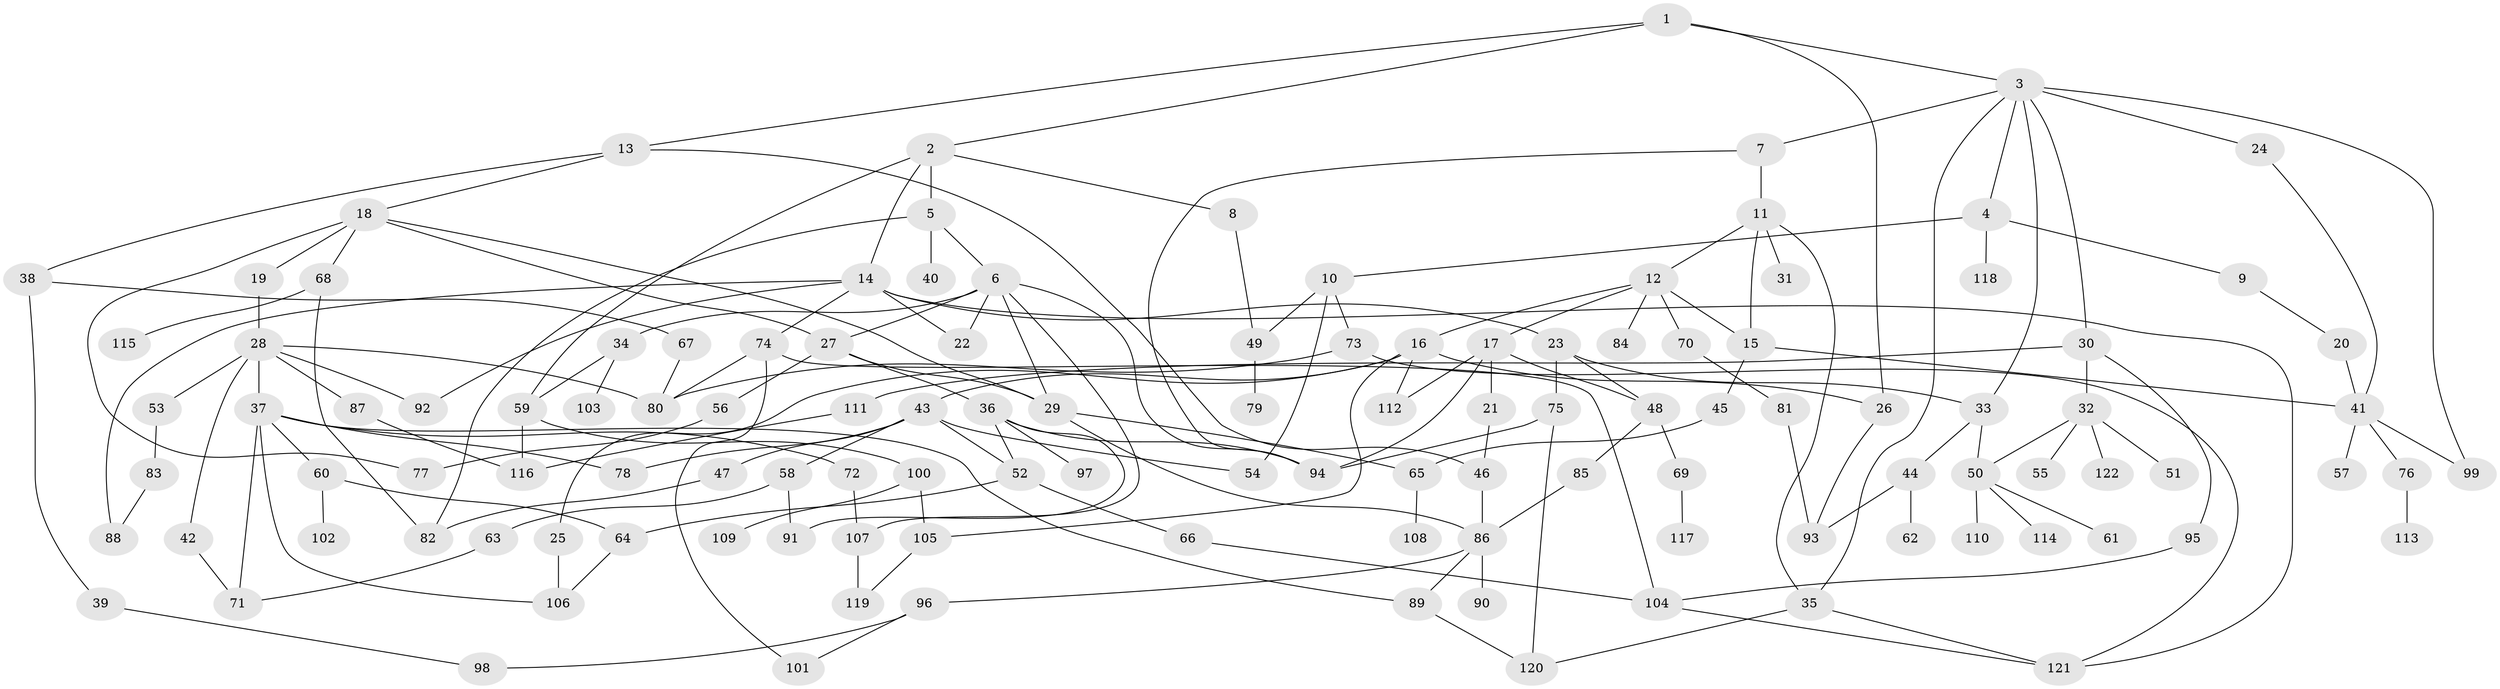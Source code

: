 // coarse degree distribution, {4: 0.2459016393442623, 6: 0.08196721311475409, 10: 0.01639344262295082, 3: 0.13114754098360656, 9: 0.03278688524590164, 2: 0.22950819672131148, 5: 0.08196721311475409, 8: 0.03278688524590164, 1: 0.14754098360655737}
// Generated by graph-tools (version 1.1) at 2025/48/03/04/25 22:48:38]
// undirected, 122 vertices, 179 edges
graph export_dot {
  node [color=gray90,style=filled];
  1;
  2;
  3;
  4;
  5;
  6;
  7;
  8;
  9;
  10;
  11;
  12;
  13;
  14;
  15;
  16;
  17;
  18;
  19;
  20;
  21;
  22;
  23;
  24;
  25;
  26;
  27;
  28;
  29;
  30;
  31;
  32;
  33;
  34;
  35;
  36;
  37;
  38;
  39;
  40;
  41;
  42;
  43;
  44;
  45;
  46;
  47;
  48;
  49;
  50;
  51;
  52;
  53;
  54;
  55;
  56;
  57;
  58;
  59;
  60;
  61;
  62;
  63;
  64;
  65;
  66;
  67;
  68;
  69;
  70;
  71;
  72;
  73;
  74;
  75;
  76;
  77;
  78;
  79;
  80;
  81;
  82;
  83;
  84;
  85;
  86;
  87;
  88;
  89;
  90;
  91;
  92;
  93;
  94;
  95;
  96;
  97;
  98;
  99;
  100;
  101;
  102;
  103;
  104;
  105;
  106;
  107;
  108;
  109;
  110;
  111;
  112;
  113;
  114;
  115;
  116;
  117;
  118;
  119;
  120;
  121;
  122;
  1 -- 2;
  1 -- 3;
  1 -- 13;
  1 -- 26;
  2 -- 5;
  2 -- 8;
  2 -- 14;
  2 -- 59;
  3 -- 4;
  3 -- 7;
  3 -- 24;
  3 -- 30;
  3 -- 99;
  3 -- 33;
  3 -- 35;
  4 -- 9;
  4 -- 10;
  4 -- 118;
  5 -- 6;
  5 -- 40;
  5 -- 82;
  6 -- 27;
  6 -- 34;
  6 -- 29;
  6 -- 107;
  6 -- 94;
  6 -- 22;
  7 -- 11;
  7 -- 94;
  8 -- 49;
  9 -- 20;
  10 -- 73;
  10 -- 54;
  10 -- 49;
  11 -- 12;
  11 -- 15;
  11 -- 31;
  11 -- 35;
  12 -- 16;
  12 -- 17;
  12 -- 70;
  12 -- 84;
  12 -- 15;
  13 -- 18;
  13 -- 38;
  13 -- 46;
  14 -- 22;
  14 -- 23;
  14 -- 74;
  14 -- 88;
  14 -- 92;
  14 -- 121;
  15 -- 45;
  15 -- 41;
  16 -- 25;
  16 -- 26;
  16 -- 43;
  16 -- 105;
  16 -- 112;
  17 -- 21;
  17 -- 48;
  17 -- 112;
  17 -- 94;
  18 -- 19;
  18 -- 68;
  18 -- 77;
  18 -- 29;
  18 -- 27;
  19 -- 28;
  20 -- 41;
  21 -- 46;
  23 -- 33;
  23 -- 75;
  23 -- 48;
  24 -- 41;
  25 -- 106;
  26 -- 93;
  27 -- 29;
  27 -- 36;
  27 -- 56;
  28 -- 37;
  28 -- 42;
  28 -- 53;
  28 -- 80;
  28 -- 87;
  28 -- 92;
  29 -- 65;
  29 -- 86;
  30 -- 32;
  30 -- 95;
  30 -- 111;
  32 -- 51;
  32 -- 55;
  32 -- 122;
  32 -- 50;
  33 -- 44;
  33 -- 50;
  34 -- 59;
  34 -- 103;
  35 -- 120;
  35 -- 121;
  36 -- 52;
  36 -- 94;
  36 -- 97;
  36 -- 91;
  37 -- 60;
  37 -- 72;
  37 -- 78;
  37 -- 89;
  37 -- 106;
  37 -- 71;
  38 -- 39;
  38 -- 67;
  39 -- 98;
  41 -- 57;
  41 -- 76;
  41 -- 99;
  42 -- 71;
  43 -- 47;
  43 -- 54;
  43 -- 58;
  43 -- 78;
  43 -- 52;
  44 -- 62;
  44 -- 93;
  45 -- 65;
  46 -- 86;
  47 -- 82;
  48 -- 69;
  48 -- 85;
  49 -- 79;
  50 -- 61;
  50 -- 110;
  50 -- 114;
  52 -- 64;
  52 -- 66;
  53 -- 83;
  56 -- 77;
  58 -- 63;
  58 -- 91;
  59 -- 100;
  59 -- 116;
  60 -- 102;
  60 -- 64;
  63 -- 71;
  64 -- 106;
  65 -- 108;
  66 -- 104;
  67 -- 80;
  68 -- 115;
  68 -- 82;
  69 -- 117;
  70 -- 81;
  72 -- 107;
  73 -- 121;
  73 -- 80;
  74 -- 101;
  74 -- 104;
  74 -- 80;
  75 -- 94;
  75 -- 120;
  76 -- 113;
  81 -- 93;
  83 -- 88;
  85 -- 86;
  86 -- 90;
  86 -- 96;
  86 -- 89;
  87 -- 116;
  89 -- 120;
  95 -- 104;
  96 -- 98;
  96 -- 101;
  100 -- 109;
  100 -- 105;
  104 -- 121;
  105 -- 119;
  107 -- 119;
  111 -- 116;
}
